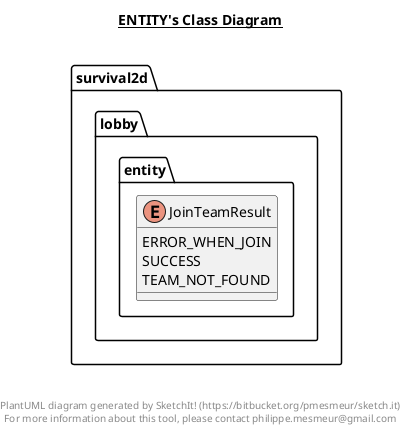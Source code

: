 @startuml

title __ENTITY's Class Diagram__\n

  namespace survival2d {
    namespace lobby.entity {
      enum JoinTeamResult {
        ERROR_WHEN_JOIN
        SUCCESS
        TEAM_NOT_FOUND
      }
    }
  }
  



right footer


PlantUML diagram generated by SketchIt! (https://bitbucket.org/pmesmeur/sketch.it)
For more information about this tool, please contact philippe.mesmeur@gmail.com
endfooter

@enduml
